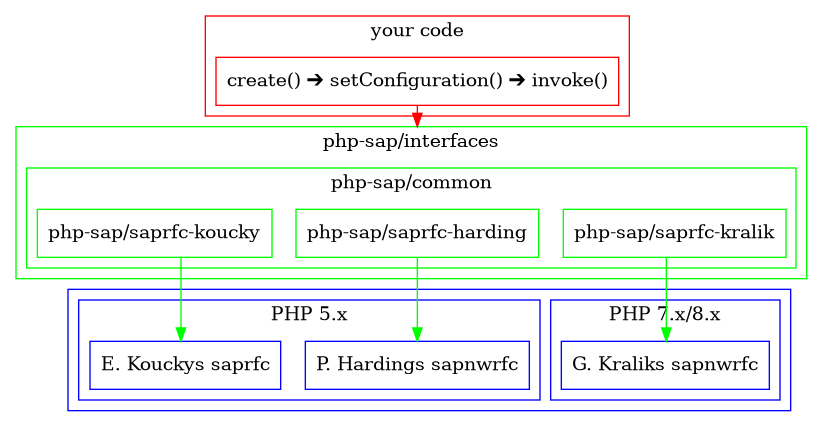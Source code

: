 @startuml
digraph G {
    node [shape=box];
    compound=true;
    splines=ortho;
    subgraph cluster1 {
        color=blue;
        node [color=blue];
        subgraph cluster11 {
            label="PHP 7.x/8.x"
            sapnwrfc7 [label="G. Kraliks sapnwrfc"];
        }
        subgraph cluster12 {
            label="PHP 5.x"
            sapnwrfc5 [label="P. Hardings sapnwrfc"];
            saprfc [label="E. Kouckys saprfc"];
        }
    }
    subgraph cluster2 {
        color=green;
        node [color=green];
        label="php-sap/interfaces"
        subgraph cluster21 {
            label="php-sap/common"
            "php-sap/saprfc-koucky" -> saprfc [color=green];
            "php-sap/saprfc-harding" -> sapnwrfc5 [color=green];
            "php-sap/saprfc-kralik" -> sapnwrfc7 [color=green];
        }
    }
    subgraph cluster3 {
        color=red;
        node [color=red];
        label="your code";
        yourcode [label="create() ➔ setConfiguration() ➔ invoke()"];
    }
    yourcode -> "php-sap/saprfc-harding" [lhead=cluster2 color=red];
}
@enduml
